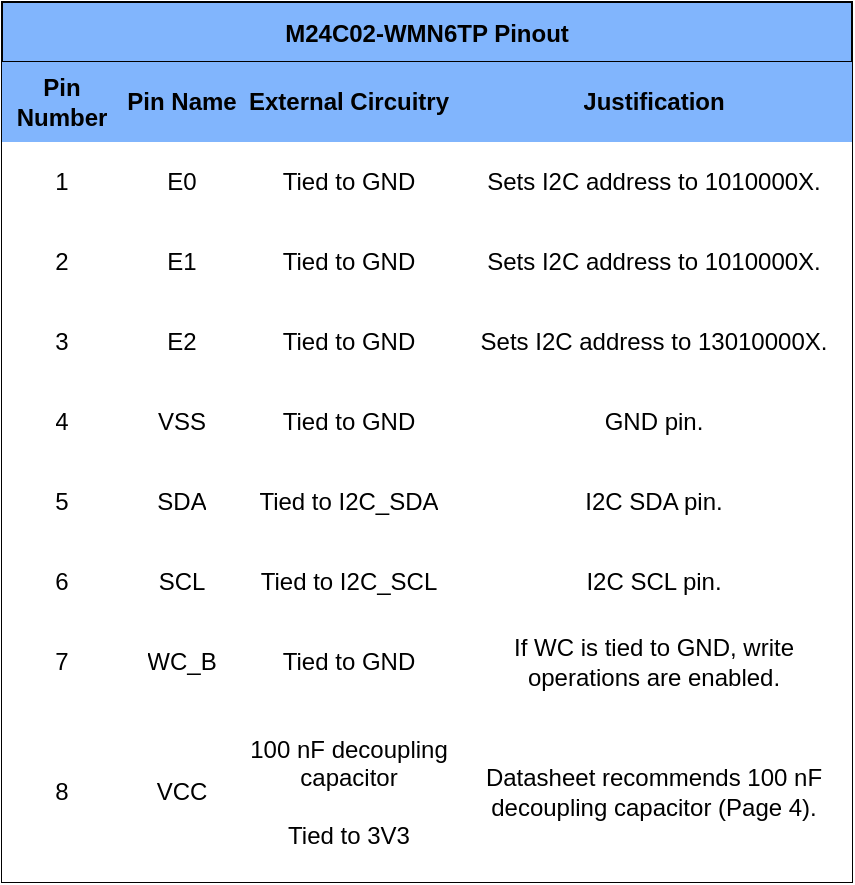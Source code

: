 <mxfile version="21.1.2" type="device">
  <diagram name="Page-1" id="fJnWqq4VnNye6VuJgElf">
    <mxGraphModel dx="989" dy="582" grid="1" gridSize="10" guides="1" tooltips="1" connect="1" arrows="1" fold="1" page="1" pageScale="1" pageWidth="850" pageHeight="1100" math="0" shadow="0">
      <root>
        <mxCell id="0" />
        <mxCell id="1" parent="0" />
        <mxCell id="SkEmBoXuO4kzsvLa_E2L-1" value="M24C02-WMN6TP Pinout" style="shape=table;startSize=30;container=1;collapsible=0;childLayout=tableLayout;fillColor=#81B5FD;strokeColor=default;fontStyle=1" vertex="1" parent="1">
          <mxGeometry x="213" y="240" width="425" height="440" as="geometry" />
        </mxCell>
        <mxCell id="SkEmBoXuO4kzsvLa_E2L-2" value="" style="shape=tableRow;horizontal=0;startSize=0;swimlaneHead=0;swimlaneBody=0;strokeColor=inherit;top=0;left=0;bottom=0;right=0;collapsible=0;dropTarget=0;fillColor=none;points=[[0,0.5],[1,0.5]];portConstraint=eastwest;" vertex="1" parent="SkEmBoXuO4kzsvLa_E2L-1">
          <mxGeometry y="30" width="425" height="40" as="geometry" />
        </mxCell>
        <mxCell id="SkEmBoXuO4kzsvLa_E2L-3" value="Pin Number" style="shape=partialRectangle;html=1;whiteSpace=wrap;connectable=0;overflow=hidden;top=0;left=0;bottom=0;right=0;pointerEvents=1;strokeColor=#6C8EBF;fillColor=#81B5FD;fontStyle=1" vertex="1" parent="SkEmBoXuO4kzsvLa_E2L-2">
          <mxGeometry width="60" height="40" as="geometry">
            <mxRectangle width="60" height="40" as="alternateBounds" />
          </mxGeometry>
        </mxCell>
        <mxCell id="SkEmBoXuO4kzsvLa_E2L-4" value="Pin Name" style="shape=partialRectangle;html=1;whiteSpace=wrap;connectable=0;overflow=hidden;top=0;left=0;bottom=0;right=0;pointerEvents=1;fillColor=#81B5FD;strokeColor=#6C8EBF;fontStyle=1" vertex="1" parent="SkEmBoXuO4kzsvLa_E2L-2">
          <mxGeometry x="60" width="60" height="40" as="geometry">
            <mxRectangle width="60" height="40" as="alternateBounds" />
          </mxGeometry>
        </mxCell>
        <mxCell id="SkEmBoXuO4kzsvLa_E2L-5" value="External Circuitry" style="shape=partialRectangle;html=1;whiteSpace=wrap;connectable=0;overflow=hidden;top=0;left=0;bottom=0;right=0;pointerEvents=1;fillColor=#81B5FD;strokeColor=#6C8EBF;fontStyle=1" vertex="1" parent="SkEmBoXuO4kzsvLa_E2L-2">
          <mxGeometry x="120" width="107" height="40" as="geometry">
            <mxRectangle width="107" height="40" as="alternateBounds" />
          </mxGeometry>
        </mxCell>
        <mxCell id="SkEmBoXuO4kzsvLa_E2L-6" value="Justification" style="shape=partialRectangle;html=1;whiteSpace=wrap;connectable=0;overflow=hidden;top=0;left=0;bottom=0;right=0;pointerEvents=1;fillColor=#81B5FD;strokeColor=#6C8EBF;fontStyle=1" vertex="1" parent="SkEmBoXuO4kzsvLa_E2L-2">
          <mxGeometry x="227" width="198" height="40" as="geometry">
            <mxRectangle width="198" height="40" as="alternateBounds" />
          </mxGeometry>
        </mxCell>
        <mxCell id="SkEmBoXuO4kzsvLa_E2L-7" value="" style="shape=tableRow;horizontal=0;startSize=0;swimlaneHead=0;swimlaneBody=0;strokeColor=inherit;top=0;left=0;bottom=0;right=0;collapsible=0;dropTarget=0;fillColor=none;points=[[0,0.5],[1,0.5]];portConstraint=eastwest;" vertex="1" parent="SkEmBoXuO4kzsvLa_E2L-1">
          <mxGeometry y="70" width="425" height="40" as="geometry" />
        </mxCell>
        <mxCell id="SkEmBoXuO4kzsvLa_E2L-8" value="1" style="shape=partialRectangle;html=1;whiteSpace=wrap;connectable=0;overflow=hidden;top=0;left=0;bottom=0;right=0;pointerEvents=1;" vertex="1" parent="SkEmBoXuO4kzsvLa_E2L-7">
          <mxGeometry width="60" height="40" as="geometry">
            <mxRectangle width="60" height="40" as="alternateBounds" />
          </mxGeometry>
        </mxCell>
        <mxCell id="SkEmBoXuO4kzsvLa_E2L-9" value="E0" style="shape=partialRectangle;html=1;whiteSpace=wrap;connectable=0;overflow=hidden;top=0;left=0;bottom=0;right=0;pointerEvents=1;" vertex="1" parent="SkEmBoXuO4kzsvLa_E2L-7">
          <mxGeometry x="60" width="60" height="40" as="geometry">
            <mxRectangle width="60" height="40" as="alternateBounds" />
          </mxGeometry>
        </mxCell>
        <mxCell id="SkEmBoXuO4kzsvLa_E2L-10" value="Tied to GND" style="shape=partialRectangle;html=1;whiteSpace=wrap;connectable=0;overflow=hidden;top=0;left=0;bottom=0;right=0;pointerEvents=1;" vertex="1" parent="SkEmBoXuO4kzsvLa_E2L-7">
          <mxGeometry x="120" width="107" height="40" as="geometry">
            <mxRectangle width="107" height="40" as="alternateBounds" />
          </mxGeometry>
        </mxCell>
        <mxCell id="SkEmBoXuO4kzsvLa_E2L-11" value="Sets I2C address to 1010000X." style="shape=partialRectangle;html=1;whiteSpace=wrap;connectable=0;overflow=hidden;top=0;left=0;bottom=0;right=0;pointerEvents=1;" vertex="1" parent="SkEmBoXuO4kzsvLa_E2L-7">
          <mxGeometry x="227" width="198" height="40" as="geometry">
            <mxRectangle width="198" height="40" as="alternateBounds" />
          </mxGeometry>
        </mxCell>
        <mxCell id="SkEmBoXuO4kzsvLa_E2L-12" value="" style="shape=tableRow;horizontal=0;startSize=0;swimlaneHead=0;swimlaneBody=0;strokeColor=inherit;top=0;left=0;bottom=0;right=0;collapsible=0;dropTarget=0;fillColor=none;points=[[0,0.5],[1,0.5]];portConstraint=eastwest;" vertex="1" parent="SkEmBoXuO4kzsvLa_E2L-1">
          <mxGeometry y="110" width="425" height="40" as="geometry" />
        </mxCell>
        <mxCell id="SkEmBoXuO4kzsvLa_E2L-13" value="2" style="shape=partialRectangle;html=1;whiteSpace=wrap;connectable=0;overflow=hidden;top=0;left=0;bottom=0;right=0;pointerEvents=1;" vertex="1" parent="SkEmBoXuO4kzsvLa_E2L-12">
          <mxGeometry width="60" height="40" as="geometry">
            <mxRectangle width="60" height="40" as="alternateBounds" />
          </mxGeometry>
        </mxCell>
        <mxCell id="SkEmBoXuO4kzsvLa_E2L-14" value="E1" style="shape=partialRectangle;html=1;whiteSpace=wrap;connectable=0;overflow=hidden;top=0;left=0;bottom=0;right=0;pointerEvents=1;" vertex="1" parent="SkEmBoXuO4kzsvLa_E2L-12">
          <mxGeometry x="60" width="60" height="40" as="geometry">
            <mxRectangle width="60" height="40" as="alternateBounds" />
          </mxGeometry>
        </mxCell>
        <mxCell id="SkEmBoXuO4kzsvLa_E2L-15" value="Tied to GND" style="shape=partialRectangle;html=1;whiteSpace=wrap;connectable=0;overflow=hidden;top=0;left=0;bottom=0;right=0;pointerEvents=1;" vertex="1" parent="SkEmBoXuO4kzsvLa_E2L-12">
          <mxGeometry x="120" width="107" height="40" as="geometry">
            <mxRectangle width="107" height="40" as="alternateBounds" />
          </mxGeometry>
        </mxCell>
        <mxCell id="SkEmBoXuO4kzsvLa_E2L-16" value="Sets I2C address to 1010000X." style="shape=partialRectangle;html=1;whiteSpace=wrap;connectable=0;overflow=hidden;top=0;left=0;bottom=0;right=0;pointerEvents=1;" vertex="1" parent="SkEmBoXuO4kzsvLa_E2L-12">
          <mxGeometry x="227" width="198" height="40" as="geometry">
            <mxRectangle width="198" height="40" as="alternateBounds" />
          </mxGeometry>
        </mxCell>
        <mxCell id="SkEmBoXuO4kzsvLa_E2L-17" value="" style="shape=tableRow;horizontal=0;startSize=0;swimlaneHead=0;swimlaneBody=0;strokeColor=inherit;top=0;left=0;bottom=0;right=0;collapsible=0;dropTarget=0;fillColor=none;points=[[0,0.5],[1,0.5]];portConstraint=eastwest;" vertex="1" parent="SkEmBoXuO4kzsvLa_E2L-1">
          <mxGeometry y="150" width="425" height="40" as="geometry" />
        </mxCell>
        <mxCell id="SkEmBoXuO4kzsvLa_E2L-18" value="3" style="shape=partialRectangle;html=1;whiteSpace=wrap;connectable=0;overflow=hidden;top=0;left=0;bottom=0;right=0;pointerEvents=1;" vertex="1" parent="SkEmBoXuO4kzsvLa_E2L-17">
          <mxGeometry width="60" height="40" as="geometry">
            <mxRectangle width="60" height="40" as="alternateBounds" />
          </mxGeometry>
        </mxCell>
        <mxCell id="SkEmBoXuO4kzsvLa_E2L-19" value="E2" style="shape=partialRectangle;html=1;whiteSpace=wrap;connectable=0;overflow=hidden;top=0;left=0;bottom=0;right=0;pointerEvents=1;" vertex="1" parent="SkEmBoXuO4kzsvLa_E2L-17">
          <mxGeometry x="60" width="60" height="40" as="geometry">
            <mxRectangle width="60" height="40" as="alternateBounds" />
          </mxGeometry>
        </mxCell>
        <mxCell id="SkEmBoXuO4kzsvLa_E2L-20" value="Tied to GND" style="shape=partialRectangle;html=1;whiteSpace=wrap;connectable=0;overflow=hidden;top=0;left=0;bottom=0;right=0;pointerEvents=1;" vertex="1" parent="SkEmBoXuO4kzsvLa_E2L-17">
          <mxGeometry x="120" width="107" height="40" as="geometry">
            <mxRectangle width="107" height="40" as="alternateBounds" />
          </mxGeometry>
        </mxCell>
        <mxCell id="SkEmBoXuO4kzsvLa_E2L-21" value="Sets I2C address to 13010000X.&lt;br&gt;" style="shape=partialRectangle;html=1;whiteSpace=wrap;connectable=0;overflow=hidden;top=0;left=0;bottom=0;right=0;pointerEvents=1;" vertex="1" parent="SkEmBoXuO4kzsvLa_E2L-17">
          <mxGeometry x="227" width="198" height="40" as="geometry">
            <mxRectangle width="198" height="40" as="alternateBounds" />
          </mxGeometry>
        </mxCell>
        <mxCell id="SkEmBoXuO4kzsvLa_E2L-22" value="" style="shape=tableRow;horizontal=0;startSize=0;swimlaneHead=0;swimlaneBody=0;strokeColor=inherit;top=0;left=0;bottom=0;right=0;collapsible=0;dropTarget=0;fillColor=none;points=[[0,0.5],[1,0.5]];portConstraint=eastwest;" vertex="1" parent="SkEmBoXuO4kzsvLa_E2L-1">
          <mxGeometry y="190" width="425" height="40" as="geometry" />
        </mxCell>
        <mxCell id="SkEmBoXuO4kzsvLa_E2L-23" value="4" style="shape=partialRectangle;html=1;whiteSpace=wrap;connectable=0;overflow=hidden;top=0;left=0;bottom=0;right=0;pointerEvents=1;" vertex="1" parent="SkEmBoXuO4kzsvLa_E2L-22">
          <mxGeometry width="60" height="40" as="geometry">
            <mxRectangle width="60" height="40" as="alternateBounds" />
          </mxGeometry>
        </mxCell>
        <mxCell id="SkEmBoXuO4kzsvLa_E2L-24" value="VSS" style="shape=partialRectangle;html=1;whiteSpace=wrap;connectable=0;overflow=hidden;top=0;left=0;bottom=0;right=0;pointerEvents=1;" vertex="1" parent="SkEmBoXuO4kzsvLa_E2L-22">
          <mxGeometry x="60" width="60" height="40" as="geometry">
            <mxRectangle width="60" height="40" as="alternateBounds" />
          </mxGeometry>
        </mxCell>
        <mxCell id="SkEmBoXuO4kzsvLa_E2L-25" value="Tied to GND" style="shape=partialRectangle;html=1;whiteSpace=wrap;connectable=0;overflow=hidden;top=0;left=0;bottom=0;right=0;pointerEvents=1;" vertex="1" parent="SkEmBoXuO4kzsvLa_E2L-22">
          <mxGeometry x="120" width="107" height="40" as="geometry">
            <mxRectangle width="107" height="40" as="alternateBounds" />
          </mxGeometry>
        </mxCell>
        <mxCell id="SkEmBoXuO4kzsvLa_E2L-26" value="GND pin." style="shape=partialRectangle;html=1;whiteSpace=wrap;connectable=0;overflow=hidden;top=0;left=0;bottom=0;right=0;pointerEvents=1;" vertex="1" parent="SkEmBoXuO4kzsvLa_E2L-22">
          <mxGeometry x="227" width="198" height="40" as="geometry">
            <mxRectangle width="198" height="40" as="alternateBounds" />
          </mxGeometry>
        </mxCell>
        <mxCell id="SkEmBoXuO4kzsvLa_E2L-27" value="" style="shape=tableRow;horizontal=0;startSize=0;swimlaneHead=0;swimlaneBody=0;strokeColor=inherit;top=0;left=0;bottom=0;right=0;collapsible=0;dropTarget=0;fillColor=none;points=[[0,0.5],[1,0.5]];portConstraint=eastwest;" vertex="1" parent="SkEmBoXuO4kzsvLa_E2L-1">
          <mxGeometry y="230" width="425" height="40" as="geometry" />
        </mxCell>
        <mxCell id="SkEmBoXuO4kzsvLa_E2L-28" value="5" style="shape=partialRectangle;html=1;whiteSpace=wrap;connectable=0;overflow=hidden;top=0;left=0;bottom=0;right=0;pointerEvents=1;" vertex="1" parent="SkEmBoXuO4kzsvLa_E2L-27">
          <mxGeometry width="60" height="40" as="geometry">
            <mxRectangle width="60" height="40" as="alternateBounds" />
          </mxGeometry>
        </mxCell>
        <mxCell id="SkEmBoXuO4kzsvLa_E2L-29" value="SDA" style="shape=partialRectangle;html=1;whiteSpace=wrap;connectable=0;overflow=hidden;top=0;left=0;bottom=0;right=0;pointerEvents=1;" vertex="1" parent="SkEmBoXuO4kzsvLa_E2L-27">
          <mxGeometry x="60" width="60" height="40" as="geometry">
            <mxRectangle width="60" height="40" as="alternateBounds" />
          </mxGeometry>
        </mxCell>
        <mxCell id="SkEmBoXuO4kzsvLa_E2L-30" value="Tied to I2C_SDA" style="shape=partialRectangle;html=1;whiteSpace=wrap;connectable=0;overflow=hidden;top=0;left=0;bottom=0;right=0;pointerEvents=1;" vertex="1" parent="SkEmBoXuO4kzsvLa_E2L-27">
          <mxGeometry x="120" width="107" height="40" as="geometry">
            <mxRectangle width="107" height="40" as="alternateBounds" />
          </mxGeometry>
        </mxCell>
        <mxCell id="SkEmBoXuO4kzsvLa_E2L-31" value="I2C SDA pin." style="shape=partialRectangle;html=1;whiteSpace=wrap;connectable=0;overflow=hidden;top=0;left=0;bottom=0;right=0;pointerEvents=1;" vertex="1" parent="SkEmBoXuO4kzsvLa_E2L-27">
          <mxGeometry x="227" width="198" height="40" as="geometry">
            <mxRectangle width="198" height="40" as="alternateBounds" />
          </mxGeometry>
        </mxCell>
        <mxCell id="SkEmBoXuO4kzsvLa_E2L-32" value="" style="shape=tableRow;horizontal=0;startSize=0;swimlaneHead=0;swimlaneBody=0;strokeColor=inherit;top=0;left=0;bottom=0;right=0;collapsible=0;dropTarget=0;fillColor=none;points=[[0,0.5],[1,0.5]];portConstraint=eastwest;" vertex="1" parent="SkEmBoXuO4kzsvLa_E2L-1">
          <mxGeometry y="270" width="425" height="40" as="geometry" />
        </mxCell>
        <mxCell id="SkEmBoXuO4kzsvLa_E2L-33" value="6" style="shape=partialRectangle;html=1;whiteSpace=wrap;connectable=0;overflow=hidden;top=0;left=0;bottom=0;right=0;pointerEvents=1;" vertex="1" parent="SkEmBoXuO4kzsvLa_E2L-32">
          <mxGeometry width="60" height="40" as="geometry">
            <mxRectangle width="60" height="40" as="alternateBounds" />
          </mxGeometry>
        </mxCell>
        <mxCell id="SkEmBoXuO4kzsvLa_E2L-34" value="SCL" style="shape=partialRectangle;html=1;whiteSpace=wrap;connectable=0;overflow=hidden;top=0;left=0;bottom=0;right=0;pointerEvents=1;" vertex="1" parent="SkEmBoXuO4kzsvLa_E2L-32">
          <mxGeometry x="60" width="60" height="40" as="geometry">
            <mxRectangle width="60" height="40" as="alternateBounds" />
          </mxGeometry>
        </mxCell>
        <mxCell id="SkEmBoXuO4kzsvLa_E2L-35" value="Tied to I2C_SCL" style="shape=partialRectangle;html=1;whiteSpace=wrap;connectable=0;overflow=hidden;top=0;left=0;bottom=0;right=0;pointerEvents=1;" vertex="1" parent="SkEmBoXuO4kzsvLa_E2L-32">
          <mxGeometry x="120" width="107" height="40" as="geometry">
            <mxRectangle width="107" height="40" as="alternateBounds" />
          </mxGeometry>
        </mxCell>
        <mxCell id="SkEmBoXuO4kzsvLa_E2L-36" value="I2C SCL pin." style="shape=partialRectangle;html=1;whiteSpace=wrap;connectable=0;overflow=hidden;top=0;left=0;bottom=0;right=0;pointerEvents=1;" vertex="1" parent="SkEmBoXuO4kzsvLa_E2L-32">
          <mxGeometry x="227" width="198" height="40" as="geometry">
            <mxRectangle width="198" height="40" as="alternateBounds" />
          </mxGeometry>
        </mxCell>
        <mxCell id="SkEmBoXuO4kzsvLa_E2L-37" value="" style="shape=tableRow;horizontal=0;startSize=0;swimlaneHead=0;swimlaneBody=0;strokeColor=inherit;top=0;left=0;bottom=0;right=0;collapsible=0;dropTarget=0;fillColor=none;points=[[0,0.5],[1,0.5]];portConstraint=eastwest;" vertex="1" parent="SkEmBoXuO4kzsvLa_E2L-1">
          <mxGeometry y="310" width="425" height="40" as="geometry" />
        </mxCell>
        <mxCell id="SkEmBoXuO4kzsvLa_E2L-38" value="7" style="shape=partialRectangle;html=1;whiteSpace=wrap;connectable=0;overflow=hidden;top=0;left=0;bottom=0;right=0;pointerEvents=1;" vertex="1" parent="SkEmBoXuO4kzsvLa_E2L-37">
          <mxGeometry width="60" height="40" as="geometry">
            <mxRectangle width="60" height="40" as="alternateBounds" />
          </mxGeometry>
        </mxCell>
        <mxCell id="SkEmBoXuO4kzsvLa_E2L-39" value="WC_B" style="shape=partialRectangle;html=1;whiteSpace=wrap;connectable=0;overflow=hidden;top=0;left=0;bottom=0;right=0;pointerEvents=1;" vertex="1" parent="SkEmBoXuO4kzsvLa_E2L-37">
          <mxGeometry x="60" width="60" height="40" as="geometry">
            <mxRectangle width="60" height="40" as="alternateBounds" />
          </mxGeometry>
        </mxCell>
        <mxCell id="SkEmBoXuO4kzsvLa_E2L-40" value="Tied to GND" style="shape=partialRectangle;html=1;whiteSpace=wrap;connectable=0;overflow=hidden;top=0;left=0;bottom=0;right=0;pointerEvents=1;" vertex="1" parent="SkEmBoXuO4kzsvLa_E2L-37">
          <mxGeometry x="120" width="107" height="40" as="geometry">
            <mxRectangle width="107" height="40" as="alternateBounds" />
          </mxGeometry>
        </mxCell>
        <mxCell id="SkEmBoXuO4kzsvLa_E2L-41" value="If WC is tied to GND, write operations are enabled." style="shape=partialRectangle;html=1;whiteSpace=wrap;connectable=0;overflow=hidden;top=0;left=0;bottom=0;right=0;pointerEvents=1;" vertex="1" parent="SkEmBoXuO4kzsvLa_E2L-37">
          <mxGeometry x="227" width="198" height="40" as="geometry">
            <mxRectangle width="198" height="40" as="alternateBounds" />
          </mxGeometry>
        </mxCell>
        <mxCell id="SkEmBoXuO4kzsvLa_E2L-127" style="shape=tableRow;horizontal=0;startSize=0;swimlaneHead=0;swimlaneBody=0;strokeColor=inherit;top=0;left=0;bottom=0;right=0;collapsible=0;dropTarget=0;fillColor=none;points=[[0,0.5],[1,0.5]];portConstraint=eastwest;" vertex="1" parent="SkEmBoXuO4kzsvLa_E2L-1">
          <mxGeometry y="350" width="425" height="90" as="geometry" />
        </mxCell>
        <mxCell id="SkEmBoXuO4kzsvLa_E2L-128" value="8" style="shape=partialRectangle;html=1;whiteSpace=wrap;connectable=0;overflow=hidden;top=0;left=0;bottom=0;right=0;pointerEvents=1;" vertex="1" parent="SkEmBoXuO4kzsvLa_E2L-127">
          <mxGeometry width="60" height="90" as="geometry">
            <mxRectangle width="60" height="90" as="alternateBounds" />
          </mxGeometry>
        </mxCell>
        <mxCell id="SkEmBoXuO4kzsvLa_E2L-129" value="VCC" style="shape=partialRectangle;html=1;whiteSpace=wrap;connectable=0;overflow=hidden;top=0;left=0;bottom=0;right=0;pointerEvents=1;" vertex="1" parent="SkEmBoXuO4kzsvLa_E2L-127">
          <mxGeometry x="60" width="60" height="90" as="geometry">
            <mxRectangle width="60" height="90" as="alternateBounds" />
          </mxGeometry>
        </mxCell>
        <mxCell id="SkEmBoXuO4kzsvLa_E2L-130" value="100 nF decoupling capacitor&lt;br&gt;&lt;br&gt;Tied to 3V3" style="shape=partialRectangle;html=1;whiteSpace=wrap;connectable=0;overflow=hidden;top=0;left=0;bottom=0;right=0;pointerEvents=1;" vertex="1" parent="SkEmBoXuO4kzsvLa_E2L-127">
          <mxGeometry x="120" width="107" height="90" as="geometry">
            <mxRectangle width="107" height="90" as="alternateBounds" />
          </mxGeometry>
        </mxCell>
        <mxCell id="SkEmBoXuO4kzsvLa_E2L-131" value="Datasheet recommends 100 nF decoupling capacitor (Page 4)." style="shape=partialRectangle;html=1;whiteSpace=wrap;connectable=0;overflow=hidden;top=0;left=0;bottom=0;right=0;pointerEvents=1;" vertex="1" parent="SkEmBoXuO4kzsvLa_E2L-127">
          <mxGeometry x="227" width="198" height="90" as="geometry">
            <mxRectangle width="198" height="90" as="alternateBounds" />
          </mxGeometry>
        </mxCell>
      </root>
    </mxGraphModel>
  </diagram>
</mxfile>
